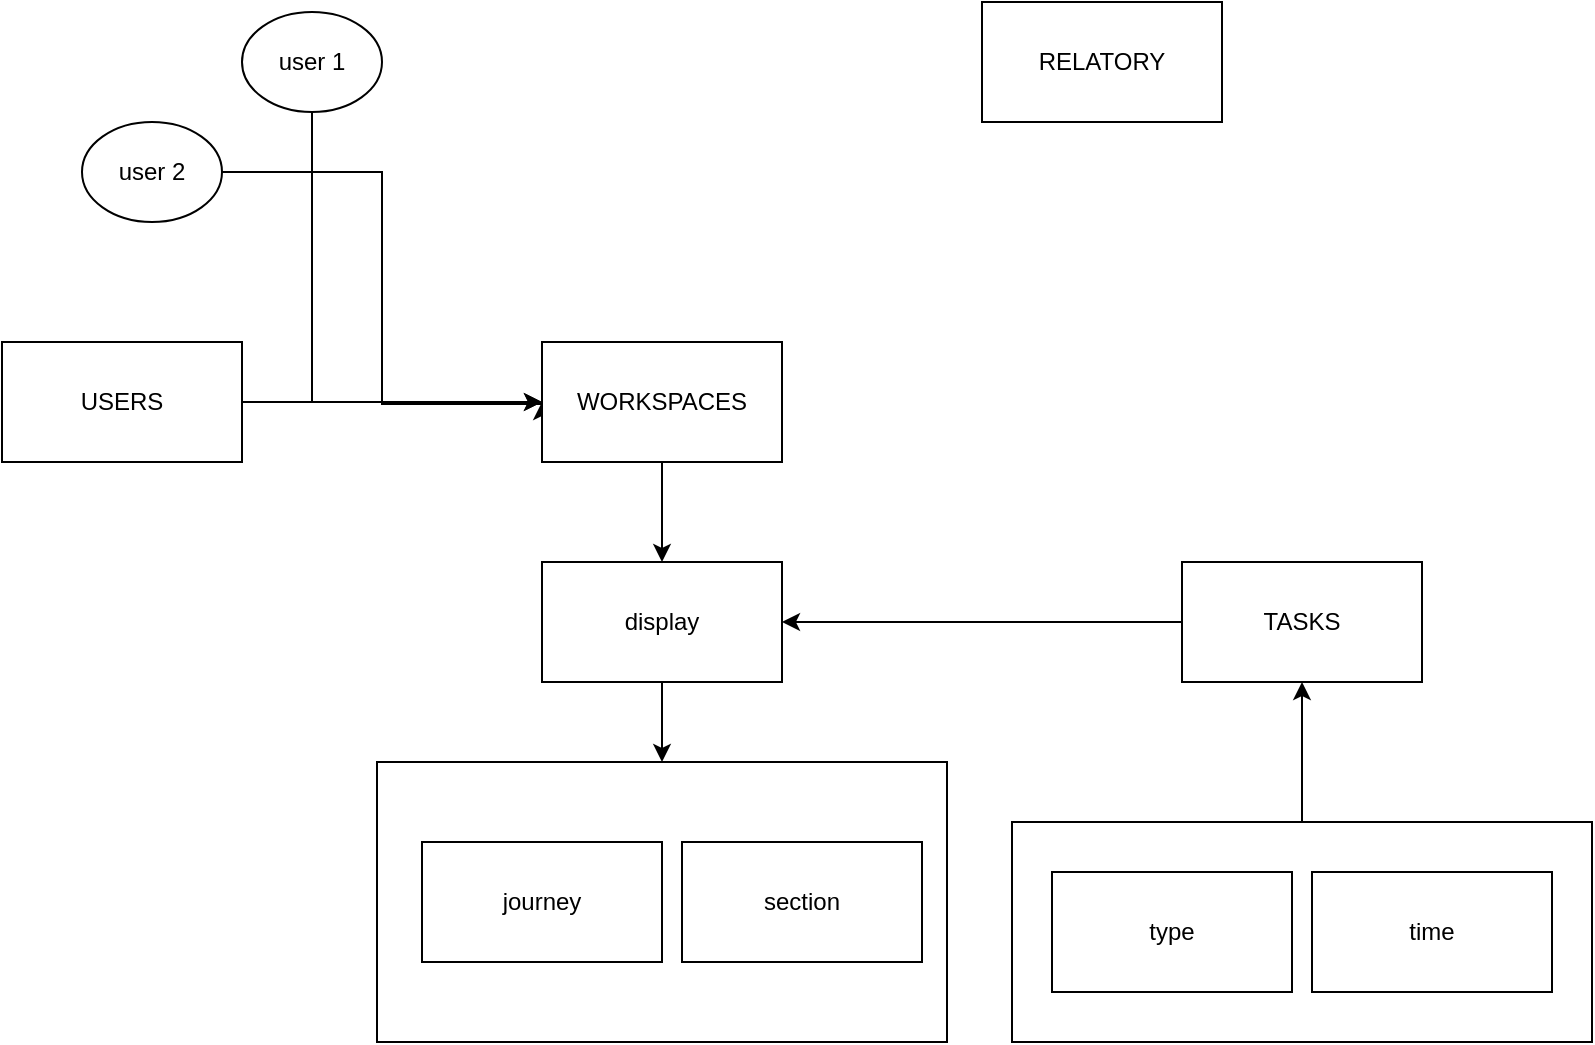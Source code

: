 <mxfile version="24.5.5" type="device">
  <diagram name="Página-1" id="mSF_D36kSfjaWCh6d0Ht">
    <mxGraphModel dx="1050" dy="522" grid="1" gridSize="10" guides="1" tooltips="1" connect="1" arrows="1" fold="1" page="1" pageScale="1" pageWidth="827" pageHeight="1169" math="0" shadow="0">
      <root>
        <mxCell id="0" />
        <mxCell id="1" parent="0" />
        <mxCell id="Sqyt9rF1k-vBPAi7cH8U-4" style="edgeStyle=orthogonalEdgeStyle;rounded=0;orthogonalLoop=1;jettySize=auto;html=1;exitX=1;exitY=0.5;exitDx=0;exitDy=0;entryX=0;entryY=0.5;entryDx=0;entryDy=0;" edge="1" parent="1" source="oKUDPICeL4CGJ2mkUkYL-1" target="oKUDPICeL4CGJ2mkUkYL-2">
          <mxGeometry relative="1" as="geometry">
            <mxPoint x="320" y="210" as="targetPoint" />
            <Array as="points">
              <mxPoint x="300" y="210" />
              <mxPoint x="300" y="211" />
            </Array>
          </mxGeometry>
        </mxCell>
        <mxCell id="oKUDPICeL4CGJ2mkUkYL-1" value="USERS" style="rounded=0;whiteSpace=wrap;html=1;" parent="1" vertex="1">
          <mxGeometry x="110" y="180" width="120" height="60" as="geometry" />
        </mxCell>
        <mxCell id="Sqyt9rF1k-vBPAi7cH8U-21" style="edgeStyle=orthogonalEdgeStyle;rounded=0;orthogonalLoop=1;jettySize=auto;html=1;exitX=0.5;exitY=1;exitDx=0;exitDy=0;entryX=0.5;entryY=0;entryDx=0;entryDy=0;" edge="1" parent="1" source="oKUDPICeL4CGJ2mkUkYL-2" target="Sqyt9rF1k-vBPAi7cH8U-6">
          <mxGeometry relative="1" as="geometry" />
        </mxCell>
        <mxCell id="oKUDPICeL4CGJ2mkUkYL-2" value="WORKSPACES" style="rounded=0;whiteSpace=wrap;html=1;" parent="1" vertex="1">
          <mxGeometry x="380" y="180" width="120" height="60" as="geometry" />
        </mxCell>
        <mxCell id="Sqyt9rF1k-vBPAi7cH8U-19" style="edgeStyle=orthogonalEdgeStyle;rounded=0;orthogonalLoop=1;jettySize=auto;html=1;exitX=0;exitY=0.5;exitDx=0;exitDy=0;entryX=1;entryY=0.5;entryDx=0;entryDy=0;" edge="1" parent="1" source="oKUDPICeL4CGJ2mkUkYL-3" target="Sqyt9rF1k-vBPAi7cH8U-6">
          <mxGeometry relative="1" as="geometry" />
        </mxCell>
        <mxCell id="oKUDPICeL4CGJ2mkUkYL-3" value="TASKS" style="rounded=0;whiteSpace=wrap;html=1;" parent="1" vertex="1">
          <mxGeometry x="700" y="290" width="120" height="60" as="geometry" />
        </mxCell>
        <mxCell id="oKUDPICeL4CGJ2mkUkYL-4" value="RELATORY" style="rounded=0;whiteSpace=wrap;html=1;" parent="1" vertex="1">
          <mxGeometry x="600" y="10" width="120" height="60" as="geometry" />
        </mxCell>
        <mxCell id="Sqyt9rF1k-vBPAi7cH8U-10" value="" style="edgeStyle=orthogonalEdgeStyle;rounded=0;orthogonalLoop=1;jettySize=auto;html=1;" edge="1" parent="1" source="Sqyt9rF1k-vBPAi7cH8U-6" target="Sqyt9rF1k-vBPAi7cH8U-9">
          <mxGeometry relative="1" as="geometry" />
        </mxCell>
        <mxCell id="Sqyt9rF1k-vBPAi7cH8U-6" value="display" style="rounded=0;whiteSpace=wrap;html=1;" vertex="1" parent="1">
          <mxGeometry x="380" y="290" width="120" height="60" as="geometry" />
        </mxCell>
        <mxCell id="Sqyt9rF1k-vBPAi7cH8U-9" value="" style="whiteSpace=wrap;html=1;rounded=0;" vertex="1" parent="1">
          <mxGeometry x="297.5" y="390" width="285" height="140" as="geometry" />
        </mxCell>
        <mxCell id="Sqyt9rF1k-vBPAi7cH8U-11" value="section" style="rounded=0;whiteSpace=wrap;html=1;" vertex="1" parent="1">
          <mxGeometry x="450" y="430" width="120" height="60" as="geometry" />
        </mxCell>
        <mxCell id="Sqyt9rF1k-vBPAi7cH8U-12" value="journey" style="rounded=0;whiteSpace=wrap;html=1;" vertex="1" parent="1">
          <mxGeometry x="320" y="430" width="120" height="60" as="geometry" />
        </mxCell>
        <mxCell id="Sqyt9rF1k-vBPAi7cH8U-17" style="edgeStyle=orthogonalEdgeStyle;rounded=0;orthogonalLoop=1;jettySize=auto;html=1;exitX=0.5;exitY=0;exitDx=0;exitDy=0;entryX=0.5;entryY=1;entryDx=0;entryDy=0;" edge="1" parent="1" source="Sqyt9rF1k-vBPAi7cH8U-13" target="oKUDPICeL4CGJ2mkUkYL-3">
          <mxGeometry relative="1" as="geometry" />
        </mxCell>
        <mxCell id="Sqyt9rF1k-vBPAi7cH8U-13" value="" style="rounded=0;whiteSpace=wrap;html=1;" vertex="1" parent="1">
          <mxGeometry x="615" y="420" width="290" height="110" as="geometry" />
        </mxCell>
        <mxCell id="Sqyt9rF1k-vBPAi7cH8U-15" value="time" style="rounded=0;whiteSpace=wrap;html=1;" vertex="1" parent="1">
          <mxGeometry x="765" y="445" width="120" height="60" as="geometry" />
        </mxCell>
        <mxCell id="Sqyt9rF1k-vBPAi7cH8U-16" value="type" style="rounded=0;whiteSpace=wrap;html=1;" vertex="1" parent="1">
          <mxGeometry x="635" y="445" width="120" height="60" as="geometry" />
        </mxCell>
        <mxCell id="Sqyt9rF1k-vBPAi7cH8U-25" style="edgeStyle=orthogonalEdgeStyle;rounded=0;orthogonalLoop=1;jettySize=auto;html=1;exitX=1;exitY=0.5;exitDx=0;exitDy=0;entryX=0;entryY=0.5;entryDx=0;entryDy=0;" edge="1" parent="1" source="Sqyt9rF1k-vBPAi7cH8U-23" target="oKUDPICeL4CGJ2mkUkYL-2">
          <mxGeometry relative="1" as="geometry" />
        </mxCell>
        <mxCell id="Sqyt9rF1k-vBPAi7cH8U-23" value="user 2" style="ellipse;whiteSpace=wrap;html=1;" vertex="1" parent="1">
          <mxGeometry x="150" y="70" width="70" height="50" as="geometry" />
        </mxCell>
        <mxCell id="Sqyt9rF1k-vBPAi7cH8U-26" style="edgeStyle=orthogonalEdgeStyle;rounded=0;orthogonalLoop=1;jettySize=auto;html=1;exitX=0.5;exitY=1;exitDx=0;exitDy=0;entryX=0;entryY=0.5;entryDx=0;entryDy=0;" edge="1" parent="1" source="Sqyt9rF1k-vBPAi7cH8U-24" target="oKUDPICeL4CGJ2mkUkYL-2">
          <mxGeometry relative="1" as="geometry" />
        </mxCell>
        <mxCell id="Sqyt9rF1k-vBPAi7cH8U-24" value="user 1" style="ellipse;whiteSpace=wrap;html=1;" vertex="1" parent="1">
          <mxGeometry x="230" y="15" width="70" height="50" as="geometry" />
        </mxCell>
      </root>
    </mxGraphModel>
  </diagram>
</mxfile>
